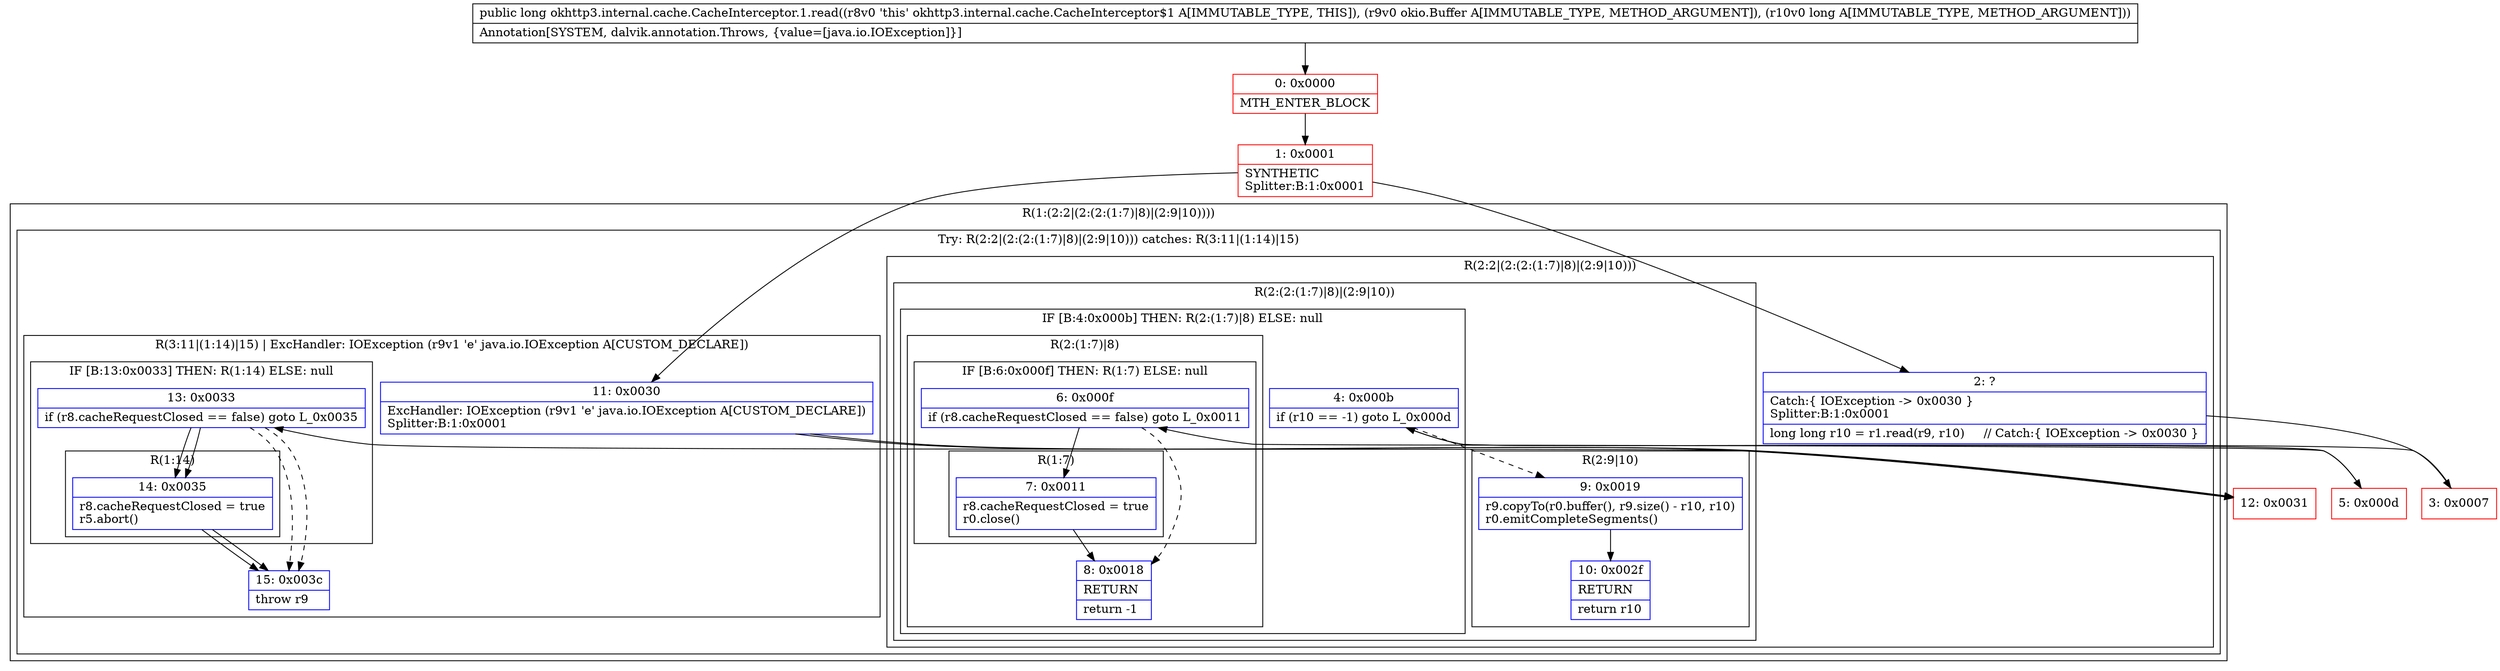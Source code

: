 digraph "CFG forokhttp3.internal.cache.CacheInterceptor.1.read(Lokio\/Buffer;J)J" {
subgraph cluster_Region_1146798690 {
label = "R(1:(2:2|(2:(2:(1:7)|8)|(2:9|10))))";
node [shape=record,color=blue];
subgraph cluster_TryCatchRegion_81962515 {
label = "Try: R(2:2|(2:(2:(1:7)|8)|(2:9|10))) catches: R(3:11|(1:14)|15)";
node [shape=record,color=blue];
subgraph cluster_Region_846863901 {
label = "R(2:2|(2:(2:(1:7)|8)|(2:9|10)))";
node [shape=record,color=blue];
Node_2 [shape=record,label="{2\:\ ?|Catch:\{ IOException \-\> 0x0030 \}\lSplitter:B:1:0x0001\l|long long r10 = r1.read(r9, r10)     \/\/ Catch:\{ IOException \-\> 0x0030 \}\l}"];
subgraph cluster_Region_195743157 {
label = "R(2:(2:(1:7)|8)|(2:9|10))";
node [shape=record,color=blue];
subgraph cluster_IfRegion_1985823399 {
label = "IF [B:4:0x000b] THEN: R(2:(1:7)|8) ELSE: null";
node [shape=record,color=blue];
Node_4 [shape=record,label="{4\:\ 0x000b|if (r10 == \-1) goto L_0x000d\l}"];
subgraph cluster_Region_156461758 {
label = "R(2:(1:7)|8)";
node [shape=record,color=blue];
subgraph cluster_IfRegion_453566500 {
label = "IF [B:6:0x000f] THEN: R(1:7) ELSE: null";
node [shape=record,color=blue];
Node_6 [shape=record,label="{6\:\ 0x000f|if (r8.cacheRequestClosed == false) goto L_0x0011\l}"];
subgraph cluster_Region_172695400 {
label = "R(1:7)";
node [shape=record,color=blue];
Node_7 [shape=record,label="{7\:\ 0x0011|r8.cacheRequestClosed = true\lr0.close()\l}"];
}
}
Node_8 [shape=record,label="{8\:\ 0x0018|RETURN\l|return \-1\l}"];
}
}
subgraph cluster_Region_97157873 {
label = "R(2:9|10)";
node [shape=record,color=blue];
Node_9 [shape=record,label="{9\:\ 0x0019|r9.copyTo(r0.buffer(), r9.size() \- r10, r10)\lr0.emitCompleteSegments()\l}"];
Node_10 [shape=record,label="{10\:\ 0x002f|RETURN\l|return r10\l}"];
}
}
}
subgraph cluster_Region_1464974577 {
label = "R(3:11|(1:14)|15) | ExcHandler: IOException (r9v1 'e' java.io.IOException A[CUSTOM_DECLARE])\l";
node [shape=record,color=blue];
Node_11 [shape=record,label="{11\:\ 0x0030|ExcHandler: IOException (r9v1 'e' java.io.IOException A[CUSTOM_DECLARE])\lSplitter:B:1:0x0001\l}"];
subgraph cluster_IfRegion_1162164799 {
label = "IF [B:13:0x0033] THEN: R(1:14) ELSE: null";
node [shape=record,color=blue];
Node_13 [shape=record,label="{13\:\ 0x0033|if (r8.cacheRequestClosed == false) goto L_0x0035\l}"];
subgraph cluster_Region_428927859 {
label = "R(1:14)";
node [shape=record,color=blue];
Node_14 [shape=record,label="{14\:\ 0x0035|r8.cacheRequestClosed = true\lr5.abort()\l}"];
}
}
Node_15 [shape=record,label="{15\:\ 0x003c|throw r9\l}"];
}
}
}
subgraph cluster_Region_1464974577 {
label = "R(3:11|(1:14)|15) | ExcHandler: IOException (r9v1 'e' java.io.IOException A[CUSTOM_DECLARE])\l";
node [shape=record,color=blue];
Node_11 [shape=record,label="{11\:\ 0x0030|ExcHandler: IOException (r9v1 'e' java.io.IOException A[CUSTOM_DECLARE])\lSplitter:B:1:0x0001\l}"];
subgraph cluster_IfRegion_1162164799 {
label = "IF [B:13:0x0033] THEN: R(1:14) ELSE: null";
node [shape=record,color=blue];
Node_13 [shape=record,label="{13\:\ 0x0033|if (r8.cacheRequestClosed == false) goto L_0x0035\l}"];
subgraph cluster_Region_428927859 {
label = "R(1:14)";
node [shape=record,color=blue];
Node_14 [shape=record,label="{14\:\ 0x0035|r8.cacheRequestClosed = true\lr5.abort()\l}"];
}
}
Node_15 [shape=record,label="{15\:\ 0x003c|throw r9\l}"];
}
Node_0 [shape=record,color=red,label="{0\:\ 0x0000|MTH_ENTER_BLOCK\l}"];
Node_1 [shape=record,color=red,label="{1\:\ 0x0001|SYNTHETIC\lSplitter:B:1:0x0001\l}"];
Node_3 [shape=record,color=red,label="{3\:\ 0x0007}"];
Node_5 [shape=record,color=red,label="{5\:\ 0x000d}"];
Node_12 [shape=record,color=red,label="{12\:\ 0x0031}"];
MethodNode[shape=record,label="{public long okhttp3.internal.cache.CacheInterceptor.1.read((r8v0 'this' okhttp3.internal.cache.CacheInterceptor$1 A[IMMUTABLE_TYPE, THIS]), (r9v0 okio.Buffer A[IMMUTABLE_TYPE, METHOD_ARGUMENT]), (r10v0 long A[IMMUTABLE_TYPE, METHOD_ARGUMENT]))  | Annotation[SYSTEM, dalvik.annotation.Throws, \{value=[java.io.IOException]\}]\l}"];
MethodNode -> Node_0;
Node_2 -> Node_3;
Node_4 -> Node_5;
Node_4 -> Node_9[style=dashed];
Node_6 -> Node_7;
Node_6 -> Node_8[style=dashed];
Node_7 -> Node_8;
Node_9 -> Node_10;
Node_11 -> Node_12;
Node_13 -> Node_14;
Node_13 -> Node_15[style=dashed];
Node_14 -> Node_15;
Node_11 -> Node_12;
Node_13 -> Node_14;
Node_13 -> Node_15[style=dashed];
Node_14 -> Node_15;
Node_0 -> Node_1;
Node_1 -> Node_2;
Node_1 -> Node_11;
Node_3 -> Node_4;
Node_5 -> Node_6;
Node_12 -> Node_13;
}

